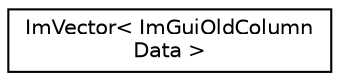 digraph "Graphical Class Hierarchy"
{
 // LATEX_PDF_SIZE
  edge [fontname="Helvetica",fontsize="10",labelfontname="Helvetica",labelfontsize="10"];
  node [fontname="Helvetica",fontsize="10",shape=record];
  rankdir="LR";
  Node0 [label="ImVector\< ImGuiOldColumn\lData \>",height=0.2,width=0.4,color="black", fillcolor="white", style="filled",URL="$structImVector.html",tooltip=" "];
}
